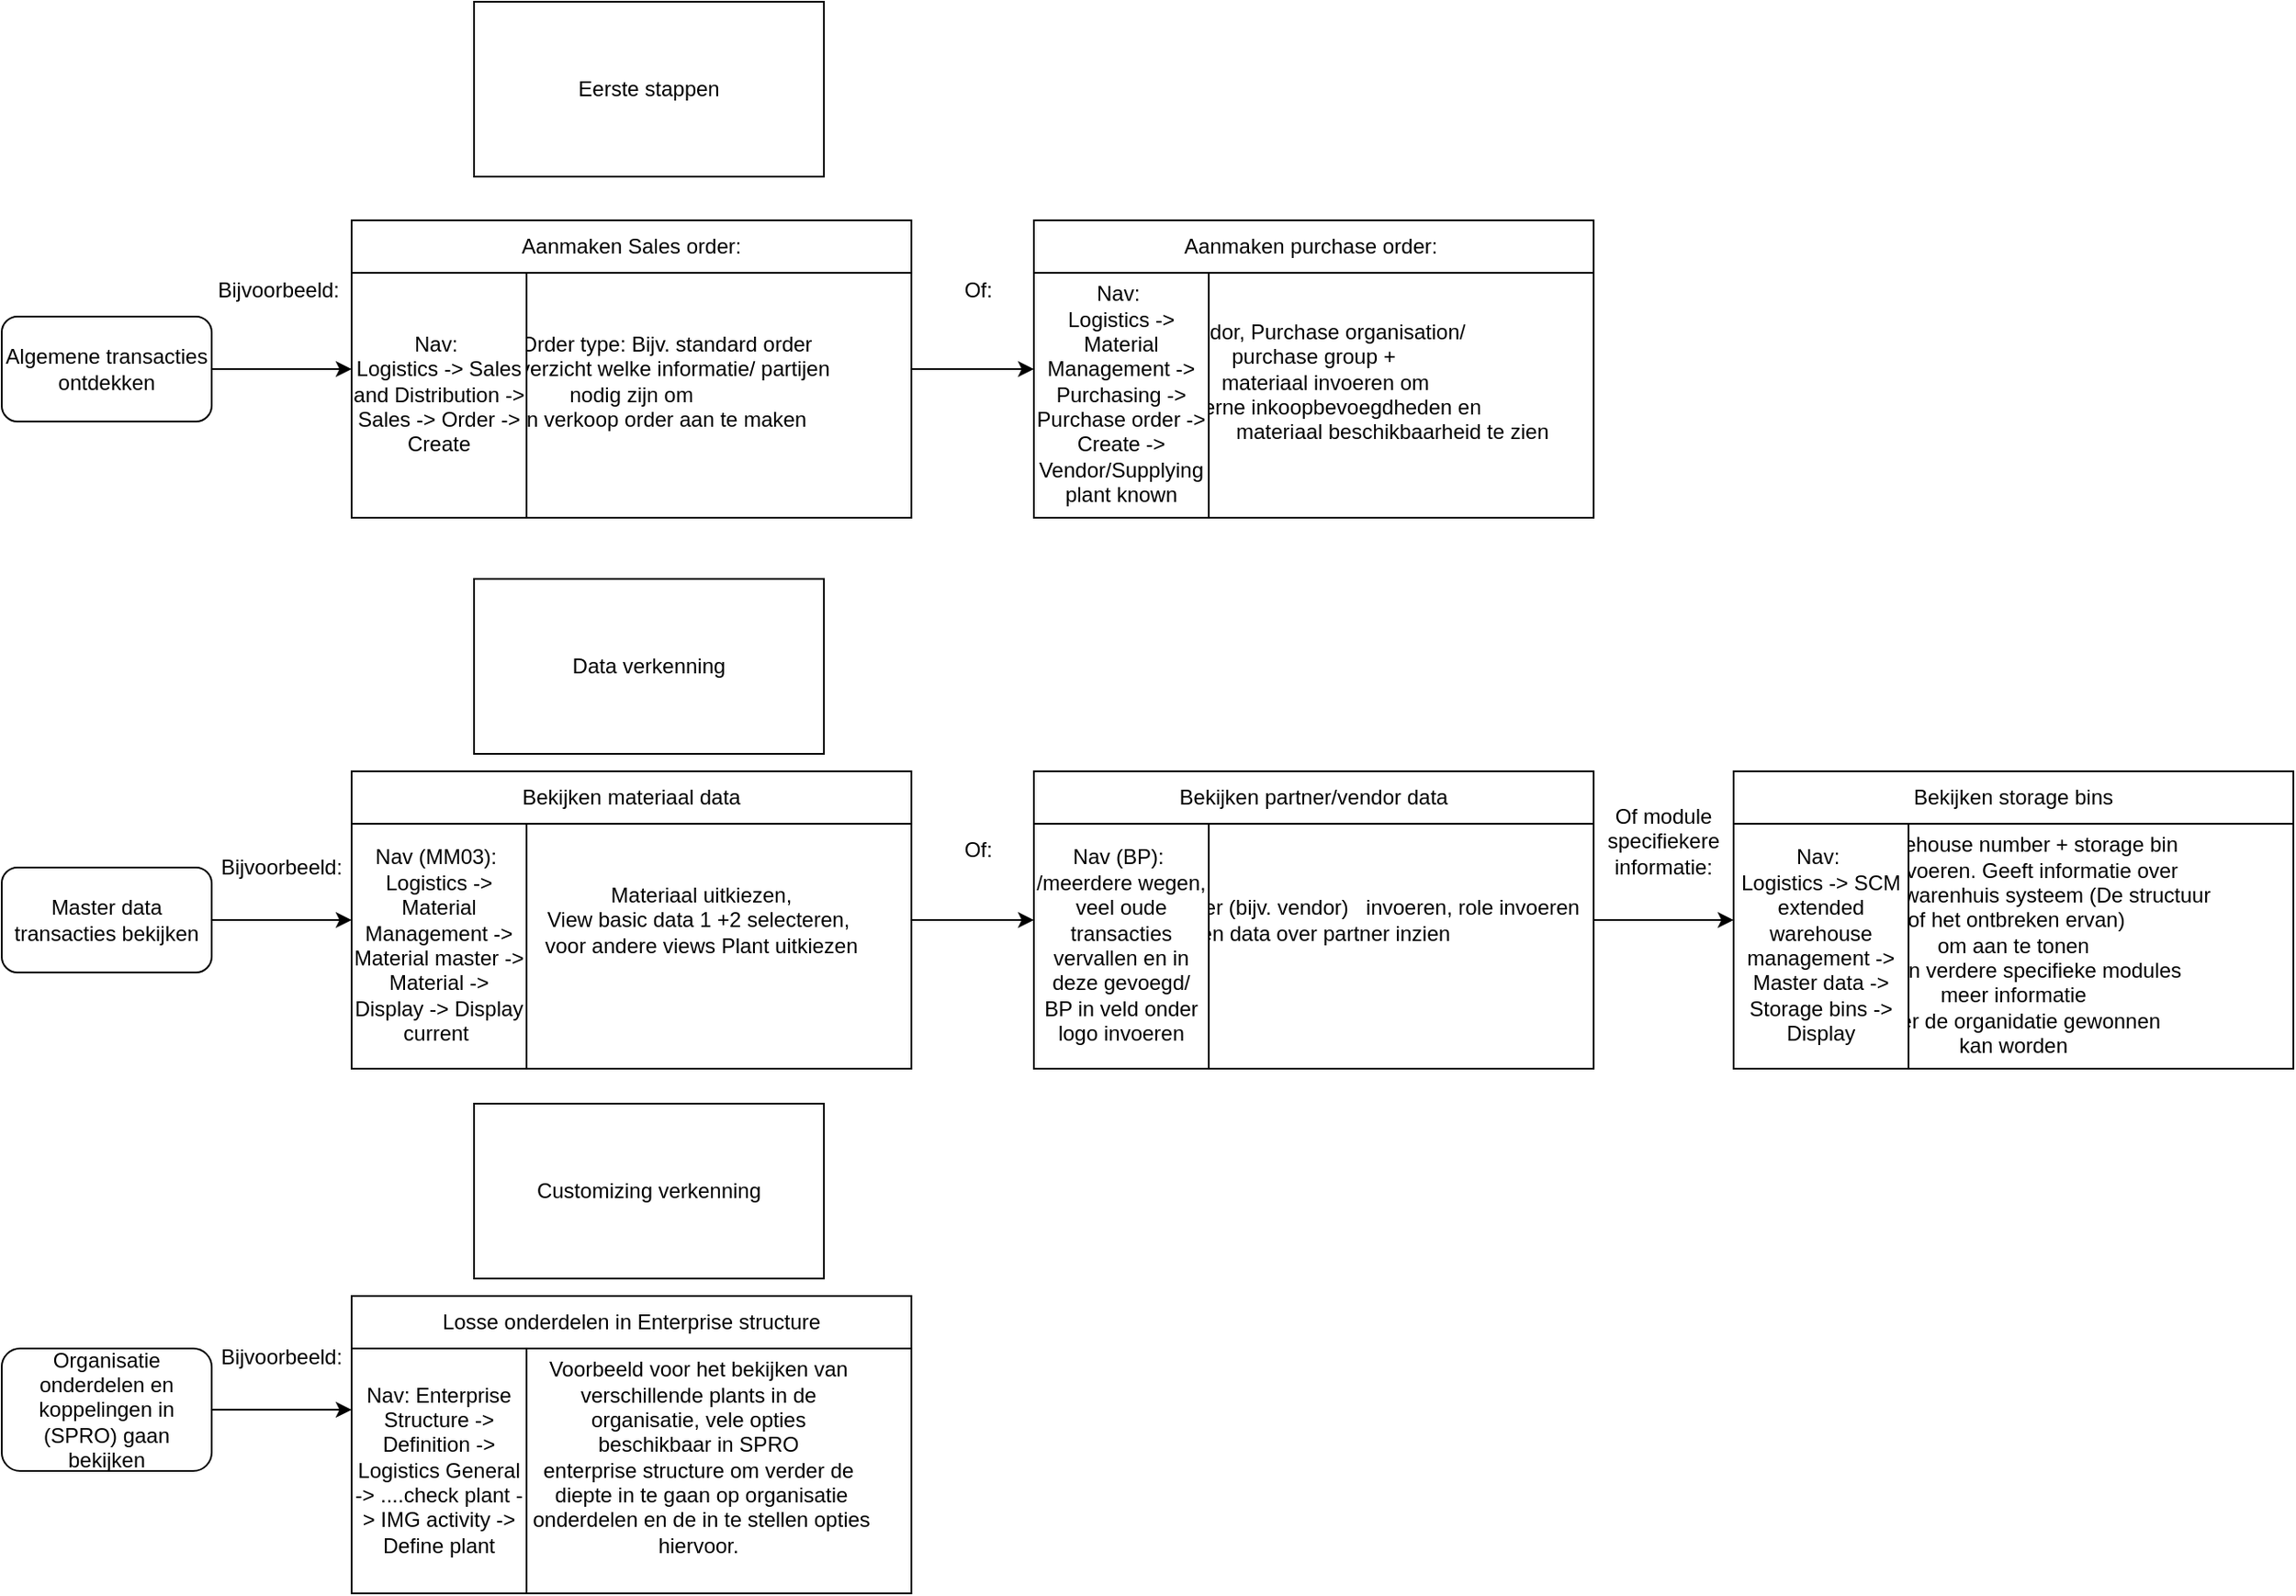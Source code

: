<mxfile version="20.3.7" type="github">
  <diagram id="TjNn884HiWf8S_166x_2" name="Pagina-1">
    <mxGraphModel dx="1790" dy="888" grid="1" gridSize="10" guides="1" tooltips="1" connect="1" arrows="1" fold="1" page="1" pageScale="1" pageWidth="827" pageHeight="1169" math="0" shadow="0">
      <root>
        <mxCell id="0" />
        <mxCell id="1" parent="0" />
        <mxCell id="xKfvoQbatHfrXLr5aNLy-1" value="Eerste stappen" style="rounded=0;whiteSpace=wrap;html=1;" parent="1" vertex="1">
          <mxGeometry x="280" y="30" width="200" height="100" as="geometry" />
        </mxCell>
        <mxCell id="xKfvoQbatHfrXLr5aNLy-2" value="Algemene transacties ontdekken" style="rounded=1;whiteSpace=wrap;html=1;" parent="1" vertex="1">
          <mxGeometry x="10" y="210" width="120" height="60" as="geometry" />
        </mxCell>
        <mxCell id="xKfvoQbatHfrXLr5aNLy-3" value="Data verkenning" style="rounded=0;whiteSpace=wrap;html=1;" parent="1" vertex="1">
          <mxGeometry x="280" y="360" width="200" height="100" as="geometry" />
        </mxCell>
        <mxCell id="xKfvoQbatHfrXLr5aNLy-4" value="Customizing verkenning" style="rounded=0;whiteSpace=wrap;html=1;" parent="1" vertex="1">
          <mxGeometry x="280" y="660" width="200" height="100" as="geometry" />
        </mxCell>
        <mxCell id="xKfvoQbatHfrXLr5aNLy-6" value="Master data transacties bekijken" style="rounded=1;whiteSpace=wrap;html=1;" parent="1" vertex="1">
          <mxGeometry x="10" y="525" width="120" height="60" as="geometry" />
        </mxCell>
        <mxCell id="xKfvoQbatHfrXLr5aNLy-7" value="Organisatie onderdelen en koppelingen in (SPRO) gaan bekijken" style="rounded=1;whiteSpace=wrap;html=1;" parent="1" vertex="1">
          <mxGeometry x="10" y="800" width="120" height="70" as="geometry" />
        </mxCell>
        <mxCell id="xKfvoQbatHfrXLr5aNLy-12" value="" style="group" parent="1" vertex="1" connectable="0">
          <mxGeometry x="210" y="155" width="320" height="170" as="geometry" />
        </mxCell>
        <mxCell id="xKfvoQbatHfrXLr5aNLy-9" value="&lt;br&gt;&lt;span style=&quot;white-space: pre;&quot;&gt; &lt;/span&gt;&lt;span style=&quot;white-space: pre;&quot;&gt; &lt;/span&gt;&lt;span style=&quot;white-space: pre;&quot;&gt; &lt;span style=&quot;white-space: pre;&quot;&gt; &lt;span style=&quot;white-space: pre;&quot;&gt;	&lt;/span&gt;&lt;span style=&quot;white-space: pre;&quot;&gt;	&lt;/span&gt;      &lt;/span&gt;&lt;/span&gt;Order type: Bijv. standard order&lt;br&gt;&lt;span style=&quot;white-space: pre;&quot;&gt; &lt;/span&gt;&lt;span style=&quot;white-space: pre;&quot;&gt; &lt;/span&gt;&lt;span style=&quot;white-space: pre;&quot;&gt; &lt;span style=&quot;white-space: pre;&quot;&gt; &lt;span style=&quot;white-space: pre;&quot;&gt;	&lt;/span&gt;&lt;span style=&quot;white-space: pre;&quot;&gt;	&lt;/span&gt;&lt;span style=&quot;white-space: pre;&quot;&gt;	&lt;/span&gt;     &lt;/span&gt;&lt;/span&gt;Overzicht welke informatie/ partijen&lt;br&gt;nodig zijn om&lt;br&gt;&amp;nbsp;&lt;span style=&quot;white-space: pre;&quot;&gt; &lt;/span&gt;&lt;span style=&quot;white-space: pre;&quot;&gt; &lt;span style=&quot;white-space: pre;&quot;&gt;	&lt;/span&gt;&lt;span style=&quot;white-space: pre;&quot;&gt;	&lt;/span&gt;&lt;span style=&quot;white-space: pre;&quot;&gt;	&lt;/span&gt;&lt;/span&gt;&lt;span style=&quot;white-space: pre;&quot;&gt; &lt;span style=&quot;white-space: pre;&quot;&gt; &lt;/span&gt;&lt;/span&gt;een verkoop order aan te maken" style="rounded=0;whiteSpace=wrap;html=1;" parent="xKfvoQbatHfrXLr5aNLy-12" vertex="1">
          <mxGeometry width="320" height="170" as="geometry" />
        </mxCell>
        <mxCell id="xKfvoQbatHfrXLr5aNLy-10" value="&lt;br&gt;&lt;br&gt;Nav:&amp;nbsp;&lt;br&gt;Logistics -&amp;gt; Sales and Distribution -&amp;gt; Sales -&amp;gt; Order -&amp;gt; Create" style="rounded=0;whiteSpace=wrap;html=1;" parent="xKfvoQbatHfrXLr5aNLy-12" vertex="1">
          <mxGeometry width="100" height="170" as="geometry" />
        </mxCell>
        <mxCell id="xKfvoQbatHfrXLr5aNLy-11" value="Aanmaken Sales order:" style="rounded=0;whiteSpace=wrap;html=1;" parent="xKfvoQbatHfrXLr5aNLy-12" vertex="1">
          <mxGeometry width="320" height="30" as="geometry" />
        </mxCell>
        <mxCell id="xKfvoQbatHfrXLr5aNLy-13" value="Bijvoorbeeld:&amp;nbsp;" style="text;html=1;strokeColor=none;fillColor=none;align=center;verticalAlign=middle;whiteSpace=wrap;rounded=0;" parent="1" vertex="1">
          <mxGeometry x="140" y="180" width="60" height="30" as="geometry" />
        </mxCell>
        <mxCell id="xKfvoQbatHfrXLr5aNLy-14" value="" style="endArrow=classic;html=1;rounded=0;exitX=1;exitY=0.5;exitDx=0;exitDy=0;entryX=0;entryY=0.5;entryDx=0;entryDy=0;" parent="1" source="xKfvoQbatHfrXLr5aNLy-2" target="xKfvoQbatHfrXLr5aNLy-10" edge="1">
          <mxGeometry width="50" height="50" relative="1" as="geometry">
            <mxPoint x="130" y="320" as="sourcePoint" />
            <mxPoint x="180" y="270" as="targetPoint" />
          </mxGeometry>
        </mxCell>
        <mxCell id="xKfvoQbatHfrXLr5aNLy-15" value="" style="group" parent="1" vertex="1" connectable="0">
          <mxGeometry x="600" y="155" width="320" height="170" as="geometry" />
        </mxCell>
        <mxCell id="xKfvoQbatHfrXLr5aNLy-16" value="&lt;br&gt;&lt;span style=&quot;white-space: pre;&quot;&gt; &lt;/span&gt;&lt;span style=&quot;white-space: pre;&quot;&gt; &lt;/span&gt;&lt;span style=&quot;white-space: pre;&quot;&gt; &lt;span style=&quot;white-space: pre;&quot;&gt; &lt;span style=&quot;white-space: pre;&quot;&gt;	&lt;/span&gt;&lt;span style=&quot;white-space: pre;&quot;&gt;	&lt;/span&gt;&lt;span style=&quot;white-space: pre;&quot;&gt;	&lt;/span&gt;&lt;/span&gt;V&lt;/span&gt;endor, Purchase organisation/ &lt;span style=&quot;white-space: pre;&quot;&gt; &lt;/span&gt;&lt;span style=&quot;white-space: pre;&quot;&gt; &lt;/span&gt;&lt;span style=&quot;white-space: pre;&quot;&gt; &lt;span style=&quot;white-space: pre;&quot;&gt; &lt;br/&gt;&lt;/span&gt;&lt;/span&gt;purchase group + &lt;br&gt;&lt;span style=&quot;white-space: pre;&quot;&gt; &lt;/span&gt;&lt;span style=&quot;white-space: pre;&quot;&gt; &lt;/span&gt;&lt;span style=&quot;white-space: pre;&quot;&gt; &lt;span style=&quot;white-space: pre;&quot;&gt;	&lt;/span&gt;&lt;/span&gt;materiaal invoeren om&lt;br&gt;&lt;span style=&quot;white-space: pre;&quot;&gt; &lt;/span&gt;&lt;span style=&quot;white-space: pre;&quot;&gt; &lt;span style=&quot;white-space: pre;&quot;&gt;	&lt;/span&gt;&lt;span style=&quot;white-space: pre;&quot;&gt;	&lt;/span&gt;&lt;span style=&quot;white-space: pre;&quot;&gt;	&lt;/span&gt;&lt;/span&gt;&lt;span style=&quot;white-space: pre;&quot;&gt; &lt;/span&gt;interne inkoopbevoegdheden en &lt;br&gt;&lt;blockquote style=&quot;margin: 0 0 0 40px; border: none; padding: 0px;&quot;&gt;&lt;blockquote style=&quot;margin: 0 0 0 40px; border: none; padding: 0px;&quot;&gt;&lt;span style=&quot;white-space: pre;&quot;&gt; &lt;/span&gt;&lt;span style=&quot;white-space: pre;&quot;&gt; &lt;/span&gt;&lt;span style=&quot;white-space: pre;&quot;&gt; &lt;/span&gt;materiaal beschikbaarheid te zien&lt;/blockquote&gt;&lt;/blockquote&gt;" style="rounded=0;whiteSpace=wrap;html=1;" parent="xKfvoQbatHfrXLr5aNLy-15" vertex="1">
          <mxGeometry width="320" height="170" as="geometry" />
        </mxCell>
        <mxCell id="xKfvoQbatHfrXLr5aNLy-17" value="&lt;br&gt;&lt;br&gt;Nav:&amp;nbsp;&lt;br&gt;Logistics -&amp;gt; Material Management -&amp;gt; Purchasing -&amp;gt; Purchase order -&amp;gt; Create -&amp;gt; Vendor/Supplying plant known" style="rounded=0;whiteSpace=wrap;html=1;" parent="xKfvoQbatHfrXLr5aNLy-15" vertex="1">
          <mxGeometry width="100" height="170" as="geometry" />
        </mxCell>
        <mxCell id="xKfvoQbatHfrXLr5aNLy-18" value="Aanmaken purchase order:&amp;nbsp;" style="rounded=0;whiteSpace=wrap;html=1;" parent="xKfvoQbatHfrXLr5aNLy-15" vertex="1">
          <mxGeometry width="320" height="30" as="geometry" />
        </mxCell>
        <mxCell id="xKfvoQbatHfrXLr5aNLy-19" value="Of:&amp;nbsp;" style="text;html=1;strokeColor=none;fillColor=none;align=center;verticalAlign=middle;whiteSpace=wrap;rounded=0;" parent="1" vertex="1">
          <mxGeometry x="540" y="180" width="60" height="30" as="geometry" />
        </mxCell>
        <mxCell id="xKfvoQbatHfrXLr5aNLy-20" value="" style="endArrow=classic;html=1;rounded=0;entryX=0;entryY=0.5;entryDx=0;entryDy=0;" parent="1" target="xKfvoQbatHfrXLr5aNLy-17" edge="1">
          <mxGeometry width="50" height="50" relative="1" as="geometry">
            <mxPoint x="530" y="240" as="sourcePoint" />
            <mxPoint x="600" y="230" as="targetPoint" />
          </mxGeometry>
        </mxCell>
        <mxCell id="xKfvoQbatHfrXLr5aNLy-21" value="" style="group" parent="1" vertex="1" connectable="0">
          <mxGeometry x="210" y="470" width="320" height="170" as="geometry" />
        </mxCell>
        <mxCell id="xKfvoQbatHfrXLr5aNLy-22" value="&lt;blockquote style=&quot;margin: 0 0 0 40px; border: none; padding: 0px;&quot;&gt;&lt;blockquote style=&quot;margin: 0 0 0 40px; border: none; padding: 0px;&quot;&gt;Materiaal uitkiezen,&lt;/blockquote&gt;&lt;blockquote style=&quot;margin: 0 0 0 40px; border: none; padding: 0px;&quot;&gt;View basic data 1 +2 selecteren,&amp;nbsp;&lt;/blockquote&gt;&lt;blockquote style=&quot;margin: 0 0 0 40px; border: none; padding: 0px;&quot;&gt;voor&amp;nbsp;&lt;span style=&quot;background-color: initial;&quot;&gt;andere views Plant uitkiezen&lt;/span&gt;&lt;/blockquote&gt;&lt;/blockquote&gt;" style="rounded=0;whiteSpace=wrap;html=1;" parent="xKfvoQbatHfrXLr5aNLy-21" vertex="1">
          <mxGeometry width="320" height="170" as="geometry" />
        </mxCell>
        <mxCell id="xKfvoQbatHfrXLr5aNLy-23" value="&lt;br&gt;&lt;br&gt;Nav (MM03):&amp;nbsp;&lt;br&gt;Logistics -&amp;gt; Material Management -&amp;gt; Material master -&amp;gt; Material -&amp;gt; Display -&amp;gt; Display current&amp;nbsp;" style="rounded=0;whiteSpace=wrap;html=1;" parent="xKfvoQbatHfrXLr5aNLy-21" vertex="1">
          <mxGeometry width="100" height="170" as="geometry" />
        </mxCell>
        <mxCell id="xKfvoQbatHfrXLr5aNLy-24" value="Bekijken materiaal data" style="rounded=0;whiteSpace=wrap;html=1;" parent="xKfvoQbatHfrXLr5aNLy-21" vertex="1">
          <mxGeometry width="320" height="30" as="geometry" />
        </mxCell>
        <mxCell id="xKfvoQbatHfrXLr5aNLy-25" value="Bijvoorbeeld:" style="text;html=1;strokeColor=none;fillColor=none;align=center;verticalAlign=middle;whiteSpace=wrap;rounded=0;" parent="1" vertex="1">
          <mxGeometry x="140" y="510" width="60" height="30" as="geometry" />
        </mxCell>
        <mxCell id="xKfvoQbatHfrXLr5aNLy-26" value="" style="endArrow=classic;html=1;rounded=0;exitX=1;exitY=0.5;exitDx=0;exitDy=0;entryX=0;entryY=0.5;entryDx=0;entryDy=0;" parent="1" source="xKfvoQbatHfrXLr5aNLy-6" target="xKfvoQbatHfrXLr5aNLy-23" edge="1">
          <mxGeometry width="50" height="50" relative="1" as="geometry">
            <mxPoint x="140" y="590" as="sourcePoint" />
            <mxPoint x="190" y="540" as="targetPoint" />
          </mxGeometry>
        </mxCell>
        <mxCell id="xKfvoQbatHfrXLr5aNLy-27" value="" style="group" parent="1" vertex="1" connectable="0">
          <mxGeometry x="600" y="470" width="320" height="170" as="geometry" />
        </mxCell>
        <mxCell id="xKfvoQbatHfrXLr5aNLy-28" value="&lt;span style=&quot;white-space: pre;&quot;&gt;	&lt;/span&gt;&lt;span style=&quot;white-space: pre;&quot;&gt;	&lt;/span&gt;&lt;span style=&quot;white-space: pre;&quot;&gt;	&lt;/span&gt;Business partner (bijv. vendor) &lt;span style=&quot;white-space: pre;&quot;&gt;	&lt;/span&gt;&lt;span style=&quot;white-space: pre;&quot;&gt;	&lt;/span&gt;invoeren, role invoeren&lt;br&gt;&amp;nbsp;&lt;span style=&quot;white-space: pre;&quot;&gt;	&lt;/span&gt;&lt;span style=&quot;white-space: pre;&quot;&gt;	&lt;/span&gt;&lt;span style=&quot;white-space: pre;&quot;&gt;	&lt;/span&gt;en data over partner inzien" style="rounded=0;whiteSpace=wrap;html=1;" parent="xKfvoQbatHfrXLr5aNLy-27" vertex="1">
          <mxGeometry width="320" height="170" as="geometry" />
        </mxCell>
        <mxCell id="xKfvoQbatHfrXLr5aNLy-29" value="&lt;br&gt;&lt;br&gt;Nav (BP):&amp;nbsp;&lt;br&gt;/meerdere wegen, veel oude transacties vervallen en in deze gevoegd/&lt;br&gt;BP in veld onder logo invoeren" style="rounded=0;whiteSpace=wrap;html=1;" parent="xKfvoQbatHfrXLr5aNLy-27" vertex="1">
          <mxGeometry width="100" height="170" as="geometry" />
        </mxCell>
        <mxCell id="xKfvoQbatHfrXLr5aNLy-30" value="Bekijken partner/vendor data" style="rounded=0;whiteSpace=wrap;html=1;" parent="xKfvoQbatHfrXLr5aNLy-27" vertex="1">
          <mxGeometry width="320" height="30" as="geometry" />
        </mxCell>
        <mxCell id="xKfvoQbatHfrXLr5aNLy-31" value="" style="group" parent="1" vertex="1" connectable="0">
          <mxGeometry x="1000" y="470" width="320" height="170" as="geometry" />
        </mxCell>
        <mxCell id="xKfvoQbatHfrXLr5aNLy-32" value="&lt;span style=&quot;white-space: pre;&quot;&gt;	&lt;/span&gt;&lt;span style=&quot;white-space: pre;&quot;&gt;	&lt;/span&gt;&lt;span style=&quot;white-space: pre;&quot;&gt;	&lt;/span&gt;&lt;br&gt;&lt;br&gt;&lt;span style=&quot;white-space: pre;&quot;&gt;	&lt;/span&gt;&lt;span style=&quot;white-space: pre;&quot;&gt;	&lt;/span&gt;&lt;span style=&quot;white-space: pre;&quot;&gt;	&lt;/span&gt;Warehouse number + storage bin &lt;br&gt;&lt;span style=&quot;white-space: pre;&quot;&gt;	&lt;/span&gt;&lt;span style=&quot;white-space: pre;&quot;&gt;	&lt;/span&gt;&amp;nbsp; &amp;nbsp; &amp;nbsp;invoeren. Geeft informatie over &lt;br&gt;&lt;span style=&quot;white-space: pre;&quot;&gt;	&lt;/span&gt;&lt;span style=&quot;white-space: pre;&quot;&gt;	&lt;span style=&quot;white-space: pre;&quot;&gt;	&lt;/span&gt; &lt;/span&gt;&amp;nbsp; &amp;nbsp; &amp;nbsp;het warenhuis systeem (De structuur &lt;br&gt;&lt;span style=&quot;white-space: pre;&quot;&gt;	&lt;/span&gt;of het ontbreken ervan)&lt;br&gt;om aan te tonen&lt;br&gt;&lt;span style=&quot;white-space: pre;&quot;&gt;	&lt;/span&gt;&lt;span style=&quot;white-space: pre;&quot;&gt;	&lt;/span&gt;&lt;span style=&quot;white-space: pre;&quot;&gt;	&lt;/span&gt;hoe in verdere specifieke modules&lt;br&gt;meer informatie&lt;br&gt;&lt;span style=&quot;white-space: pre;&quot;&gt;	&lt;/span&gt;&lt;span style=&quot;white-space: pre;&quot;&gt;	&lt;/span&gt;over de organidatie gewonnen&lt;br&gt;kan worden" style="rounded=0;whiteSpace=wrap;html=1;" parent="xKfvoQbatHfrXLr5aNLy-31" vertex="1">
          <mxGeometry width="320" height="170" as="geometry" />
        </mxCell>
        <mxCell id="xKfvoQbatHfrXLr5aNLy-33" value="&lt;br&gt;&lt;br&gt;Nav:&amp;nbsp;&lt;br&gt;Logistics -&amp;gt; SCM extended warehouse management -&amp;gt; Master data -&amp;gt; Storage bins -&amp;gt; Display" style="rounded=0;whiteSpace=wrap;html=1;" parent="xKfvoQbatHfrXLr5aNLy-31" vertex="1">
          <mxGeometry width="100" height="170" as="geometry" />
        </mxCell>
        <mxCell id="xKfvoQbatHfrXLr5aNLy-34" value="Bekijken storage bins" style="rounded=0;whiteSpace=wrap;html=1;" parent="xKfvoQbatHfrXLr5aNLy-31" vertex="1">
          <mxGeometry width="320" height="30" as="geometry" />
        </mxCell>
        <mxCell id="xKfvoQbatHfrXLr5aNLy-35" value="Of:&amp;nbsp;" style="text;html=1;strokeColor=none;fillColor=none;align=center;verticalAlign=middle;whiteSpace=wrap;rounded=0;" parent="1" vertex="1">
          <mxGeometry x="540" y="500" width="60" height="30" as="geometry" />
        </mxCell>
        <mxCell id="xKfvoQbatHfrXLr5aNLy-36" value="" style="endArrow=classic;html=1;rounded=0;exitX=1;exitY=0.5;exitDx=0;exitDy=0;entryX=0;entryY=0.5;entryDx=0;entryDy=0;" parent="1" source="xKfvoQbatHfrXLr5aNLy-22" target="xKfvoQbatHfrXLr5aNLy-29" edge="1">
          <mxGeometry width="50" height="50" relative="1" as="geometry">
            <mxPoint x="590" y="750" as="sourcePoint" />
            <mxPoint x="640" y="700" as="targetPoint" />
          </mxGeometry>
        </mxCell>
        <mxCell id="xKfvoQbatHfrXLr5aNLy-37" value="Of module specifiekere informatie:" style="text;html=1;strokeColor=none;fillColor=none;align=center;verticalAlign=middle;whiteSpace=wrap;rounded=0;" parent="1" vertex="1">
          <mxGeometry x="930" y="495" width="60" height="30" as="geometry" />
        </mxCell>
        <mxCell id="xKfvoQbatHfrXLr5aNLy-38" value="" style="endArrow=classic;html=1;rounded=0;exitX=1;exitY=0.5;exitDx=0;exitDy=0;entryX=0;entryY=0.5;entryDx=0;entryDy=0;" parent="1" source="xKfvoQbatHfrXLr5aNLy-28" target="xKfvoQbatHfrXLr5aNLy-33" edge="1">
          <mxGeometry width="50" height="50" relative="1" as="geometry">
            <mxPoint x="920" y="720" as="sourcePoint" />
            <mxPoint x="970" y="670" as="targetPoint" />
          </mxGeometry>
        </mxCell>
        <mxCell id="DAWMOXjK-Gb3CWLf0RTG-1" value="" style="group" vertex="1" connectable="0" parent="1">
          <mxGeometry x="210" y="770" width="320" height="170" as="geometry" />
        </mxCell>
        <mxCell id="DAWMOXjK-Gb3CWLf0RTG-2" value="&lt;blockquote style=&quot;margin: 0 0 0 40px; border: none; padding: 0px;&quot;&gt;&lt;blockquote style=&quot;margin: 0 0 0 40px; border: none; padding: 0px;&quot;&gt;&lt;br&gt;&lt;/blockquote&gt;&lt;blockquote style=&quot;margin: 0 0 0 40px; border: none; padding: 0px;&quot;&gt;Voorbeeld voor het bekijken van&amp;nbsp;&lt;/blockquote&gt;&lt;blockquote style=&quot;margin: 0 0 0 40px; border: none; padding: 0px;&quot;&gt;verschillende plants in de&amp;nbsp;&lt;/blockquote&gt;&lt;blockquote style=&quot;margin: 0 0 0 40px; border: none; padding: 0px;&quot;&gt;organisatie,&amp;nbsp;&lt;span style=&quot;background-color: initial;&quot;&gt;vele opties&amp;nbsp;&lt;/span&gt;&lt;/blockquote&gt;&lt;blockquote style=&quot;margin: 0 0 0 40px; border: none; padding: 0px;&quot;&gt;&lt;span style=&quot;background-color: initial;&quot;&gt;beschikbaar in SPRO&amp;nbsp;&lt;/span&gt;&lt;/blockquote&gt;&lt;blockquote style=&quot;margin: 0 0 0 40px; border: none; padding: 0px;&quot;&gt;enterprise structure om verder de&amp;nbsp;&lt;/blockquote&gt;&lt;blockquote style=&quot;margin: 0 0 0 40px; border: none; padding: 0px;&quot;&gt;diepte in te gaan op organisatie&lt;/blockquote&gt;&lt;blockquote style=&quot;margin: 0 0 0 40px; border: none; padding: 0px;&quot;&gt;onderdelen en de in te stellen opties&lt;/blockquote&gt;&lt;blockquote style=&quot;margin: 0 0 0 40px; border: none; padding: 0px;&quot;&gt;hiervoor.&amp;nbsp;&lt;/blockquote&gt;&lt;/blockquote&gt;" style="rounded=0;whiteSpace=wrap;html=1;" vertex="1" parent="DAWMOXjK-Gb3CWLf0RTG-1">
          <mxGeometry width="320" height="170" as="geometry" />
        </mxCell>
        <mxCell id="DAWMOXjK-Gb3CWLf0RTG-3" value="&lt;br&gt;&lt;br&gt;Nav: Enterprise Structure -&amp;gt; Definition -&amp;gt; Logistics General -&amp;gt; ....check plant -&amp;gt; IMG activity -&amp;gt; Define plant" style="rounded=0;whiteSpace=wrap;html=1;" vertex="1" parent="DAWMOXjK-Gb3CWLf0RTG-1">
          <mxGeometry width="100" height="170" as="geometry" />
        </mxCell>
        <mxCell id="DAWMOXjK-Gb3CWLf0RTG-4" value="Losse onderdelen in Enterprise structure" style="rounded=0;whiteSpace=wrap;html=1;" vertex="1" parent="DAWMOXjK-Gb3CWLf0RTG-1">
          <mxGeometry width="320" height="30" as="geometry" />
        </mxCell>
        <mxCell id="DAWMOXjK-Gb3CWLf0RTG-6" value="Bijvoorbeeld:" style="text;html=1;strokeColor=none;fillColor=none;align=center;verticalAlign=middle;whiteSpace=wrap;rounded=0;" vertex="1" parent="1">
          <mxGeometry x="140" y="790" width="60" height="30" as="geometry" />
        </mxCell>
        <mxCell id="DAWMOXjK-Gb3CWLf0RTG-7" value="" style="endArrow=classic;html=1;rounded=0;exitX=1;exitY=0.5;exitDx=0;exitDy=0;entryX=0;entryY=0.5;entryDx=0;entryDy=0;" edge="1" parent="1">
          <mxGeometry width="50" height="50" relative="1" as="geometry">
            <mxPoint x="130" y="835" as="sourcePoint" />
            <mxPoint x="210" y="835" as="targetPoint" />
          </mxGeometry>
        </mxCell>
      </root>
    </mxGraphModel>
  </diagram>
</mxfile>
